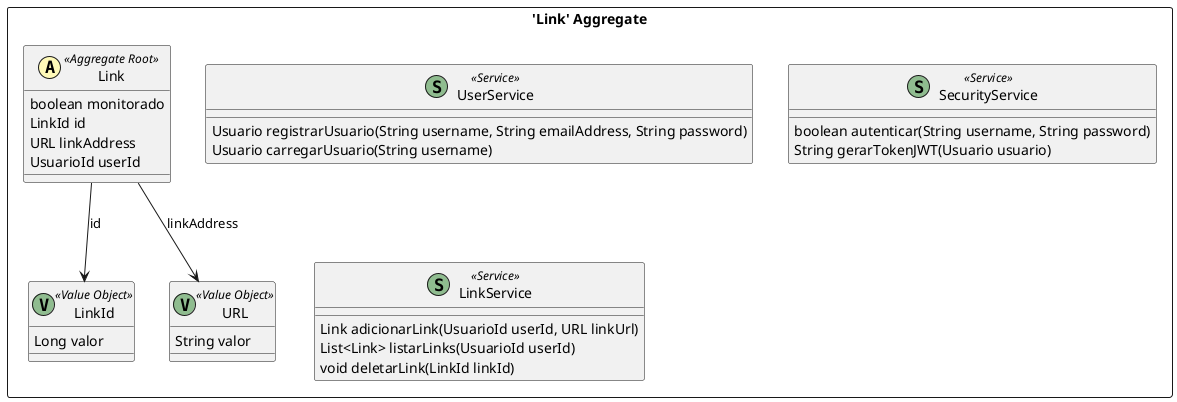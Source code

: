 @startuml

skinparam componentStyle uml2

package "'Link' Aggregate" <<Rectangle>> {
	class Link <<(A,#fffab8) Aggregate Root>> {
		boolean monitorado
		LinkId id
		URL linkAddress
		UsuarioId userId
	}
	class LinkId <<(V,DarkSeaGreen) Value Object>> {
		Long valor
	}
	class URL <<(V,DarkSeaGreen) Value Object>> {
		String valor
	}
	class UserService <<(S,DarkSeaGreen) Service>> {
		Usuario registrarUsuario(String username, String emailAddress, String password)
		Usuario carregarUsuario(String username)
	}
	class SecurityService <<(S,DarkSeaGreen) Service>> {
		boolean autenticar(String username, String password)
		String gerarTokenJWT(Usuario usuario)
	}
	class LinkService <<(S,DarkSeaGreen) Service>> {
		Link adicionarLink(UsuarioId userId, URL linkUrl)
		List<Link> listarLinks(UsuarioId userId)
		void deletarLink(LinkId linkId)
	}
}
Link --> URL : linkAddress
Link --> LinkId : id


@enduml

